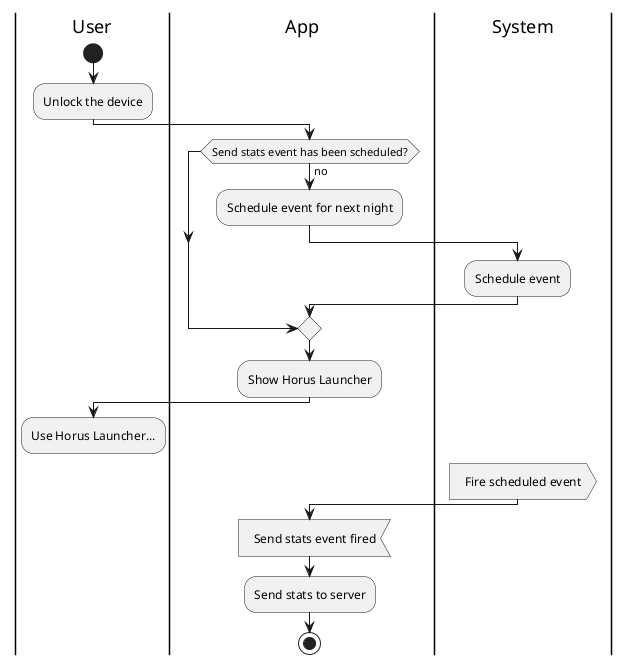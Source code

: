 
@startuml SPDP#176.activity

skinparam monochrome true
skinparam defaultTextAlignment center

|User|
start
:Unlock the device;

|App|
if (Send stats event has been scheduled?) then (no)
    :Schedule event for next night;
    |System|
    :Schedule event;
endif
|App|
:Show Horus Launcher;

|User|
:Use Horus Launcher...;
detach

|System|
:Fire scheduled event>

|App|
:Send stats event fired<
:Send stats to server;

stop

@enduml
